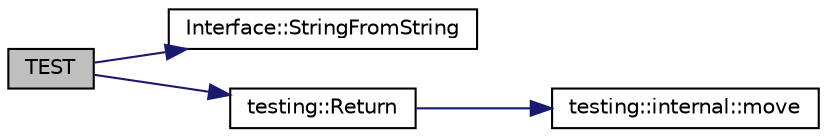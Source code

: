 digraph "TEST"
{
  edge [fontname="Helvetica",fontsize="10",labelfontname="Helvetica",labelfontsize="10"];
  node [fontname="Helvetica",fontsize="10",shape=record];
  rankdir="LR";
  Node6 [label="TEST",height=0.2,width=0.4,color="black", fillcolor="grey75", style="filled", fontcolor="black"];
  Node6 -> Node7 [color="midnightblue",fontsize="10",style="solid",fontname="Helvetica"];
  Node7 [label="Interface::StringFromString",height=0.2,width=0.4,color="black", fillcolor="white", style="filled",URL="$de/d95/class_interface.html#a756b1d22c12aa3f14a5083f90043fbf0"];
  Node6 -> Node8 [color="midnightblue",fontsize="10",style="solid",fontname="Helvetica"];
  Node8 [label="testing::Return",height=0.2,width=0.4,color="black", fillcolor="white", style="filled",URL="$d0/d75/namespacetesting.html#af6d1c13e9376c77671e37545cd84359c"];
  Node8 -> Node9 [color="midnightblue",fontsize="10",style="solid",fontname="Helvetica"];
  Node9 [label="testing::internal::move",height=0.2,width=0.4,color="black", fillcolor="white", style="filled",URL="$d0/da7/namespacetesting_1_1internal.html#a0f6d06bf8c3093b9c22bb08723db201e"];
}

